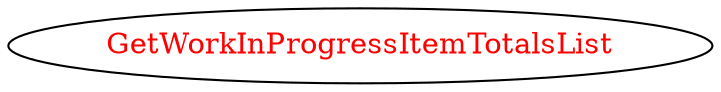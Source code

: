 digraph dependencyGraph {
 concentrate=true;
 ranksep="2.0";
 rankdir="LR"; 
 splines="ortho";
"GetWorkInProgressItemTotalsList" [fontcolor="red"];
}